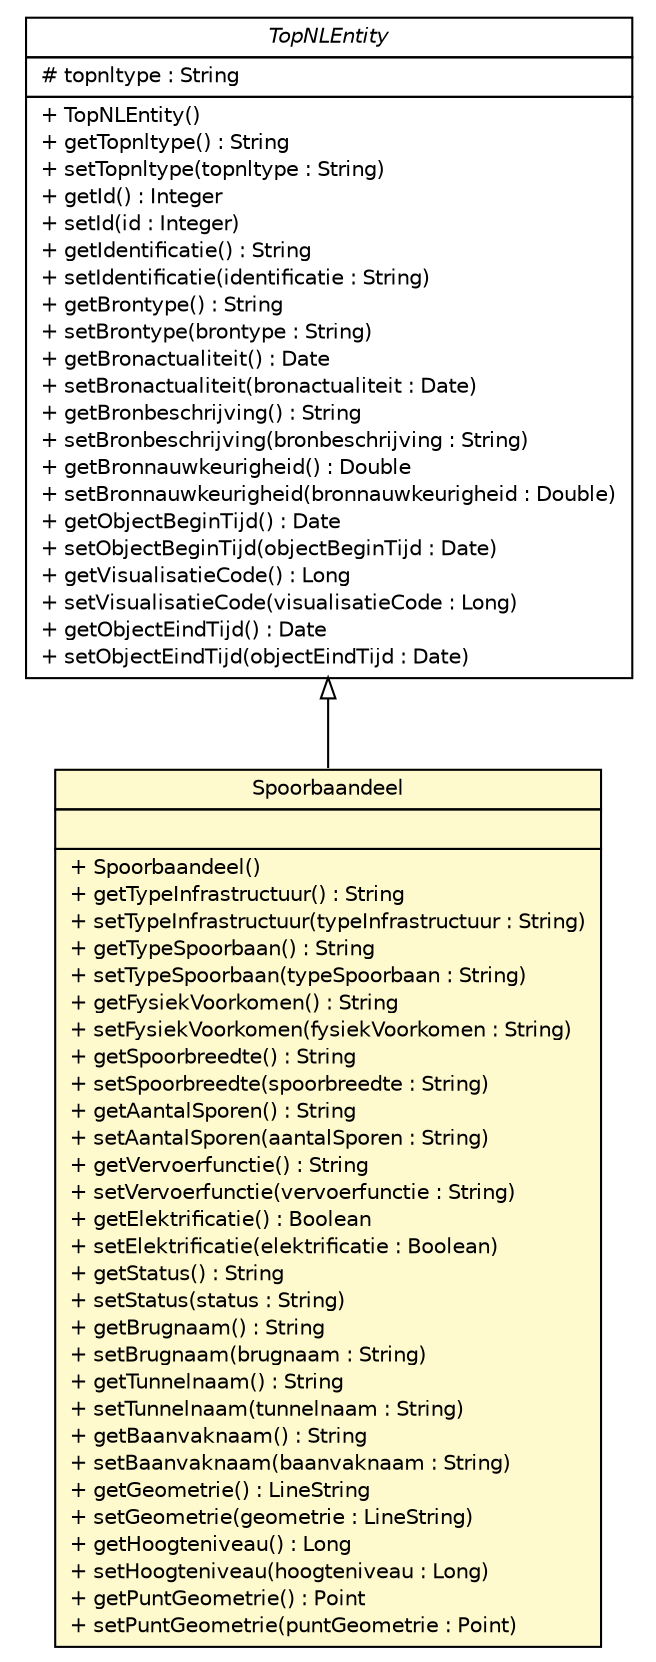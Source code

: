 #!/usr/local/bin/dot
#
# Class diagram 
# Generated by UMLGraph version R5_6-24-gf6e263 (http://www.umlgraph.org/)
#

digraph G {
	edge [fontname="Helvetica",fontsize=10,labelfontname="Helvetica",labelfontsize=10];
	node [fontname="Helvetica",fontsize=10,shape=plaintext];
	nodesep=0.25;
	ranksep=0.5;
	// nl.b3p.topnl.entities.TopNLEntity
	c31846 [label=<<table title="nl.b3p.topnl.entities.TopNLEntity" border="0" cellborder="1" cellspacing="0" cellpadding="2" port="p" href="./TopNLEntity.html">
		<tr><td><table border="0" cellspacing="0" cellpadding="1">
<tr><td align="center" balign="center"><font face="Helvetica-Oblique"> TopNLEntity </font></td></tr>
		</table></td></tr>
		<tr><td><table border="0" cellspacing="0" cellpadding="1">
<tr><td align="left" balign="left"> # topnltype : String </td></tr>
		</table></td></tr>
		<tr><td><table border="0" cellspacing="0" cellpadding="1">
<tr><td align="left" balign="left"> + TopNLEntity() </td></tr>
<tr><td align="left" balign="left"> + getTopnltype() : String </td></tr>
<tr><td align="left" balign="left"> + setTopnltype(topnltype : String) </td></tr>
<tr><td align="left" balign="left"> + getId() : Integer </td></tr>
<tr><td align="left" balign="left"> + setId(id : Integer) </td></tr>
<tr><td align="left" balign="left"> + getIdentificatie() : String </td></tr>
<tr><td align="left" balign="left"> + setIdentificatie(identificatie : String) </td></tr>
<tr><td align="left" balign="left"> + getBrontype() : String </td></tr>
<tr><td align="left" balign="left"> + setBrontype(brontype : String) </td></tr>
<tr><td align="left" balign="left"> + getBronactualiteit() : Date </td></tr>
<tr><td align="left" balign="left"> + setBronactualiteit(bronactualiteit : Date) </td></tr>
<tr><td align="left" balign="left"> + getBronbeschrijving() : String </td></tr>
<tr><td align="left" balign="left"> + setBronbeschrijving(bronbeschrijving : String) </td></tr>
<tr><td align="left" balign="left"> + getBronnauwkeurigheid() : Double </td></tr>
<tr><td align="left" balign="left"> + setBronnauwkeurigheid(bronnauwkeurigheid : Double) </td></tr>
<tr><td align="left" balign="left"> + getObjectBeginTijd() : Date </td></tr>
<tr><td align="left" balign="left"> + setObjectBeginTijd(objectBeginTijd : Date) </td></tr>
<tr><td align="left" balign="left"> + getVisualisatieCode() : Long </td></tr>
<tr><td align="left" balign="left"> + setVisualisatieCode(visualisatieCode : Long) </td></tr>
<tr><td align="left" balign="left"> + getObjectEindTijd() : Date </td></tr>
<tr><td align="left" balign="left"> + setObjectEindTijd(objectEindTijd : Date) </td></tr>
		</table></td></tr>
		</table>>, URL="./TopNLEntity.html", fontname="Helvetica", fontcolor="black", fontsize=10.0];
	// nl.b3p.topnl.entities.Spoorbaandeel
	c31847 [label=<<table title="nl.b3p.topnl.entities.Spoorbaandeel" border="0" cellborder="1" cellspacing="0" cellpadding="2" port="p" bgcolor="lemonChiffon" href="./Spoorbaandeel.html">
		<tr><td><table border="0" cellspacing="0" cellpadding="1">
<tr><td align="center" balign="center"> Spoorbaandeel </td></tr>
		</table></td></tr>
		<tr><td><table border="0" cellspacing="0" cellpadding="1">
<tr><td align="left" balign="left">  </td></tr>
		</table></td></tr>
		<tr><td><table border="0" cellspacing="0" cellpadding="1">
<tr><td align="left" balign="left"> + Spoorbaandeel() </td></tr>
<tr><td align="left" balign="left"> + getTypeInfrastructuur() : String </td></tr>
<tr><td align="left" balign="left"> + setTypeInfrastructuur(typeInfrastructuur : String) </td></tr>
<tr><td align="left" balign="left"> + getTypeSpoorbaan() : String </td></tr>
<tr><td align="left" balign="left"> + setTypeSpoorbaan(typeSpoorbaan : String) </td></tr>
<tr><td align="left" balign="left"> + getFysiekVoorkomen() : String </td></tr>
<tr><td align="left" balign="left"> + setFysiekVoorkomen(fysiekVoorkomen : String) </td></tr>
<tr><td align="left" balign="left"> + getSpoorbreedte() : String </td></tr>
<tr><td align="left" balign="left"> + setSpoorbreedte(spoorbreedte : String) </td></tr>
<tr><td align="left" balign="left"> + getAantalSporen() : String </td></tr>
<tr><td align="left" balign="left"> + setAantalSporen(aantalSporen : String) </td></tr>
<tr><td align="left" balign="left"> + getVervoerfunctie() : String </td></tr>
<tr><td align="left" balign="left"> + setVervoerfunctie(vervoerfunctie : String) </td></tr>
<tr><td align="left" balign="left"> + getElektrificatie() : Boolean </td></tr>
<tr><td align="left" balign="left"> + setElektrificatie(elektrificatie : Boolean) </td></tr>
<tr><td align="left" balign="left"> + getStatus() : String </td></tr>
<tr><td align="left" balign="left"> + setStatus(status : String) </td></tr>
<tr><td align="left" balign="left"> + getBrugnaam() : String </td></tr>
<tr><td align="left" balign="left"> + setBrugnaam(brugnaam : String) </td></tr>
<tr><td align="left" balign="left"> + getTunnelnaam() : String </td></tr>
<tr><td align="left" balign="left"> + setTunnelnaam(tunnelnaam : String) </td></tr>
<tr><td align="left" balign="left"> + getBaanvaknaam() : String </td></tr>
<tr><td align="left" balign="left"> + setBaanvaknaam(baanvaknaam : String) </td></tr>
<tr><td align="left" balign="left"> + getGeometrie() : LineString </td></tr>
<tr><td align="left" balign="left"> + setGeometrie(geometrie : LineString) </td></tr>
<tr><td align="left" balign="left"> + getHoogteniveau() : Long </td></tr>
<tr><td align="left" balign="left"> + setHoogteniveau(hoogteniveau : Long) </td></tr>
<tr><td align="left" balign="left"> + getPuntGeometrie() : Point </td></tr>
<tr><td align="left" balign="left"> + setPuntGeometrie(puntGeometrie : Point) </td></tr>
		</table></td></tr>
		</table>>, URL="./Spoorbaandeel.html", fontname="Helvetica", fontcolor="black", fontsize=10.0];
	//nl.b3p.topnl.entities.Spoorbaandeel extends nl.b3p.topnl.entities.TopNLEntity
	c31846:p -> c31847:p [dir=back,arrowtail=empty];
}

